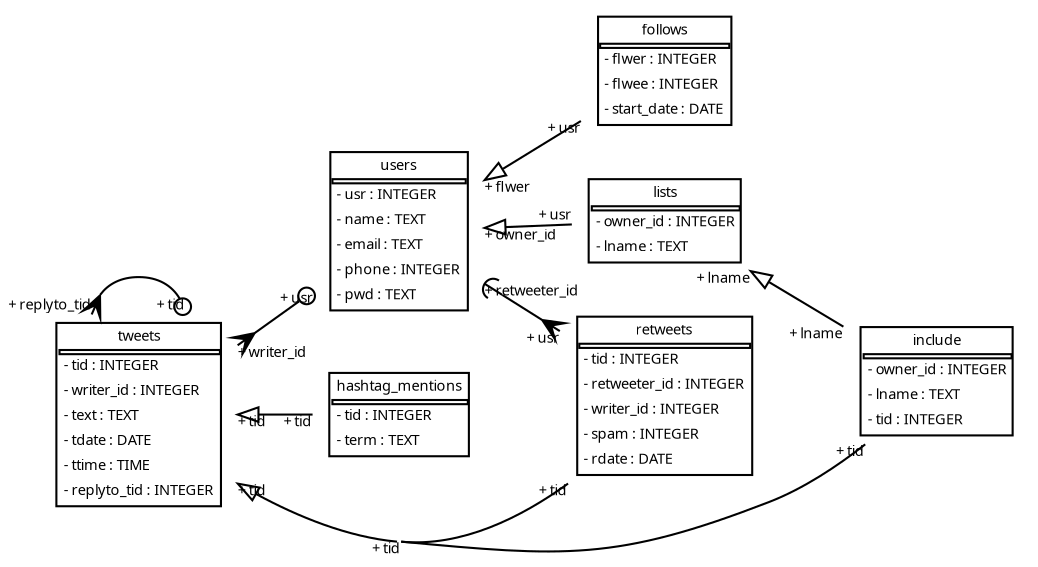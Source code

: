 digraph G {
prog=dot;
mode=ipsep;
overlap=ipsep;
sep=0.01;
concentrate=True;
rankdir=LR;
follows [shape=plaintext, label=<<TABLE BORDER="1" CELLBORDER="0" CELLSPACING="0"><TR><TD ALIGN="CENTER">follows</TD></TR><TR><TD BORDER="1" CELLPADDING="0"></TD></TR><TR><TD ALIGN="LEFT" PORT="flwer">- flwer : INTEGER</TD></TR><TR><TD ALIGN="LEFT" PORT="flwee">- flwee : INTEGER</TD></TR><TR><TD ALIGN="LEFT" PORT="start_date">- start_date : DATE</TD></TR></TABLE>>, fontname="Bitstream-Vera Sans", fontsize=7.0];
users [shape=plaintext, label=<<TABLE BORDER="1" CELLBORDER="0" CELLSPACING="0"><TR><TD ALIGN="CENTER">users</TD></TR><TR><TD BORDER="1" CELLPADDING="0"></TD></TR><TR><TD ALIGN="LEFT" PORT="usr">- usr : INTEGER</TD></TR><TR><TD ALIGN="LEFT" PORT="name">- name : TEXT</TD></TR><TR><TD ALIGN="LEFT" PORT="email">- email : TEXT</TD></TR><TR><TD ALIGN="LEFT" PORT="phone">- phone : INTEGER</TD></TR><TR><TD ALIGN="LEFT" PORT="pwd">- pwd : TEXT</TD></TR></TABLE>>, fontname="Bitstream-Vera Sans", fontsize=7.0];
hashtag_mentions [shape=plaintext, label=<<TABLE BORDER="1" CELLBORDER="0" CELLSPACING="0"><TR><TD ALIGN="CENTER">hashtag_mentions</TD></TR><TR><TD BORDER="1" CELLPADDING="0"></TD></TR><TR><TD ALIGN="LEFT" PORT="tid">- tid : INTEGER</TD></TR><TR><TD ALIGN="LEFT" PORT="term">- term : TEXT</TD></TR></TABLE>>, fontname="Bitstream-Vera Sans", fontsize=7.0];
tweets [shape=plaintext, label=<<TABLE BORDER="1" CELLBORDER="0" CELLSPACING="0"><TR><TD ALIGN="CENTER">tweets</TD></TR><TR><TD BORDER="1" CELLPADDING="0"></TD></TR><TR><TD ALIGN="LEFT" PORT="tid">- tid : INTEGER</TD></TR><TR><TD ALIGN="LEFT" PORT="writer_id">- writer_id : INTEGER</TD></TR><TR><TD ALIGN="LEFT" PORT="text">- text : TEXT</TD></TR><TR><TD ALIGN="LEFT" PORT="tdate">- tdate : DATE</TD></TR><TR><TD ALIGN="LEFT" PORT="ttime">- ttime : TIME</TD></TR><TR><TD ALIGN="LEFT" PORT="replyto_tid">- replyto_tid : INTEGER</TD></TR></TABLE>>, fontname="Bitstream-Vera Sans", fontsize=7.0];
include [shape=plaintext, label=<<TABLE BORDER="1" CELLBORDER="0" CELLSPACING="0"><TR><TD ALIGN="CENTER">include</TD></TR><TR><TD BORDER="1" CELLPADDING="0"></TD></TR><TR><TD ALIGN="LEFT" PORT="owner_id">- owner_id : INTEGER</TD></TR><TR><TD ALIGN="LEFT" PORT="lname">- lname : TEXT</TD></TR><TR><TD ALIGN="LEFT" PORT="tid">- tid : INTEGER</TD></TR></TABLE>>, fontname="Bitstream-Vera Sans", fontsize=7.0];
lists [shape=plaintext, label=<<TABLE BORDER="1" CELLBORDER="0" CELLSPACING="0"><TR><TD ALIGN="CENTER">lists</TD></TR><TR><TD BORDER="1" CELLPADDING="0"></TD></TR><TR><TD ALIGN="LEFT" PORT="owner_id">- owner_id : INTEGER</TD></TR><TR><TD ALIGN="LEFT" PORT="lname">- lname : TEXT</TD></TR></TABLE>>, fontname="Bitstream-Vera Sans", fontsize=7.0];
retweets [shape=plaintext, label=<<TABLE BORDER="1" CELLBORDER="0" CELLSPACING="0"><TR><TD ALIGN="CENTER">retweets</TD></TR><TR><TD BORDER="1" CELLPADDING="0"></TD></TR><TR><TD ALIGN="LEFT" PORT="tid">- tid : INTEGER</TD></TR><TR><TD ALIGN="LEFT" PORT="retweeter_id">- retweeter_id : INTEGER</TD></TR><TR><TD ALIGN="LEFT" PORT="writer_id">- writer_id : INTEGER</TD></TR><TR><TD ALIGN="LEFT" PORT="spam">- spam : INTEGER</TD></TR><TR><TD ALIGN="LEFT" PORT="rdate">- rdate : DATE</TD></TR></TABLE>>, fontname="Bitstream-Vera Sans", fontsize=7.0];
users -> follows [headlabel="+ usr", taillabel="+ flwer", arrowhead=none, arrowtail=empty, fontname="Bitstream-Vera Sans", fontsize=7.0, dir=both];
users -> follows [headlabel="+ usr", taillabel="+ flwee", arrowhead=none, arrowtail=empty, fontname="Bitstream-Vera Sans", fontsize=7.0, dir=both];
tweets -> hashtag_mentions [headlabel="+ tid", taillabel="+ tid", arrowhead=none, arrowtail=empty, fontname="Bitstream-Vera Sans", fontsize=7.0, dir=both];
tweets -> tweets [headlabel="+ tid", taillabel="+ replyto_tid", arrowhead=odot, arrowtail=crow, fontname="Bitstream-Vera Sans", fontsize=7.0, dir=both];
tweets -> users [headlabel="+ usr", taillabel="+ writer_id", arrowhead=odot, arrowtail=crow, fontname="Bitstream-Vera Sans", fontsize=7.0, dir=both];
tweets -> include [headlabel="+ tid", taillabel="+ tid", arrowhead=none, arrowtail=empty, fontname="Bitstream-Vera Sans", fontsize=7.0, dir=both];
lists -> include [headlabel="+ lname", taillabel="+ lname", arrowhead=none, arrowtail=empty, fontname="Bitstream-Vera Sans", fontsize=7.0, dir=both];
lists -> include [headlabel="+ owner_id", taillabel="+ owner_id", arrowhead=none, arrowtail=empty, fontname="Bitstream-Vera Sans", fontsize=7.0, dir=both];
users -> lists [headlabel="+ usr", taillabel="+ owner_id", arrowhead=none, arrowtail=empty, fontname="Bitstream-Vera Sans", fontsize=7.0, dir=both];
users -> retweets [headlabel="+ usr", taillabel="+ retweeter_id", arrowhead=none, arrowtail=empty, fontname="Bitstream-Vera Sans", fontsize=7.0, dir=both];
tweets -> retweets [headlabel="+ tid", taillabel="+ tid", arrowhead=none, arrowtail=empty, fontname="Bitstream-Vera Sans", fontsize=7.0, dir=both];
retweets -> users [headlabel="+ usr", taillabel="+ writer_id", arrowhead=odot, arrowtail=crow, fontname="Bitstream-Vera Sans", fontsize=7.0, dir=both];
}
